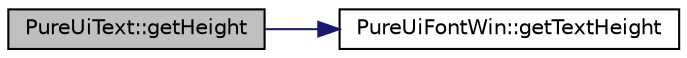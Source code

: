 digraph "PureUiText::getHeight"
{
 // LATEX_PDF_SIZE
  edge [fontname="Helvetica",fontsize="10",labelfontname="Helvetica",labelfontsize="10"];
  node [fontname="Helvetica",fontsize="10",shape=record];
  rankdir="LR";
  Node1 [label="PureUiText::getHeight",height=0.2,width=0.4,color="black", fillcolor="grey75", style="filled", fontcolor="black",tooltip=" "];
  Node1 -> Node2 [color="midnightblue",fontsize="10",style="solid",fontname="Helvetica"];
  Node2 [label="PureUiFontWin::getTextHeight",height=0.2,width=0.4,color="black", fillcolor="white", style="filled",URL="$class_pure_ui_font_win.html#a75a1bc804f118e94f4a0927b4f5a2cfd",tooltip=" "];
}
